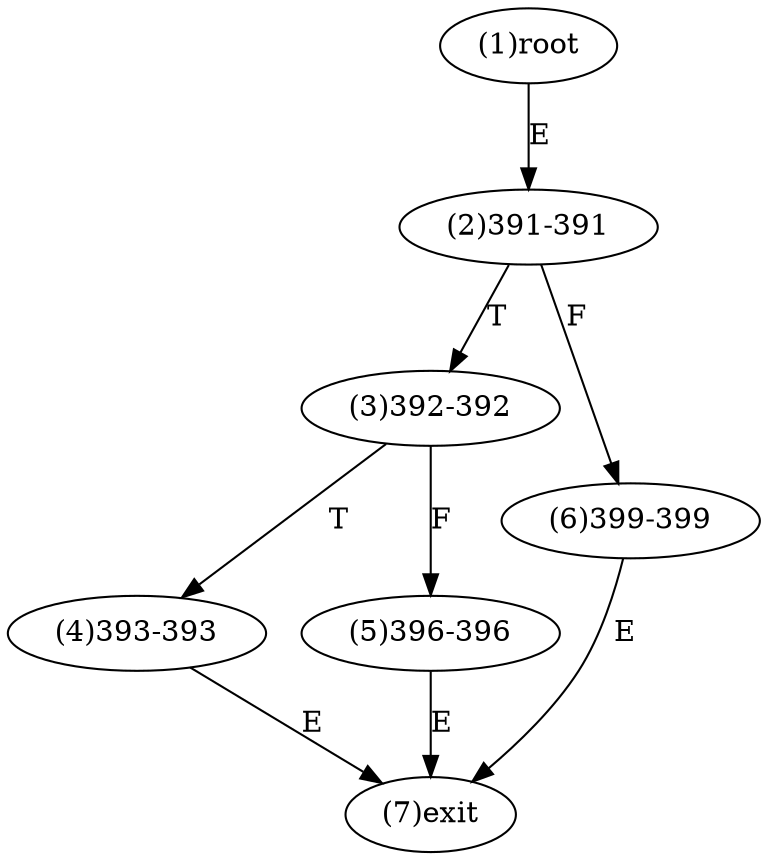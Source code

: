 digraph "" { 
1[ label="(1)root"];
2[ label="(2)391-391"];
3[ label="(3)392-392"];
4[ label="(4)393-393"];
5[ label="(5)396-396"];
6[ label="(6)399-399"];
7[ label="(7)exit"];
1->2[ label="E"];
2->6[ label="F"];
2->3[ label="T"];
3->5[ label="F"];
3->4[ label="T"];
4->7[ label="E"];
5->7[ label="E"];
6->7[ label="E"];
}